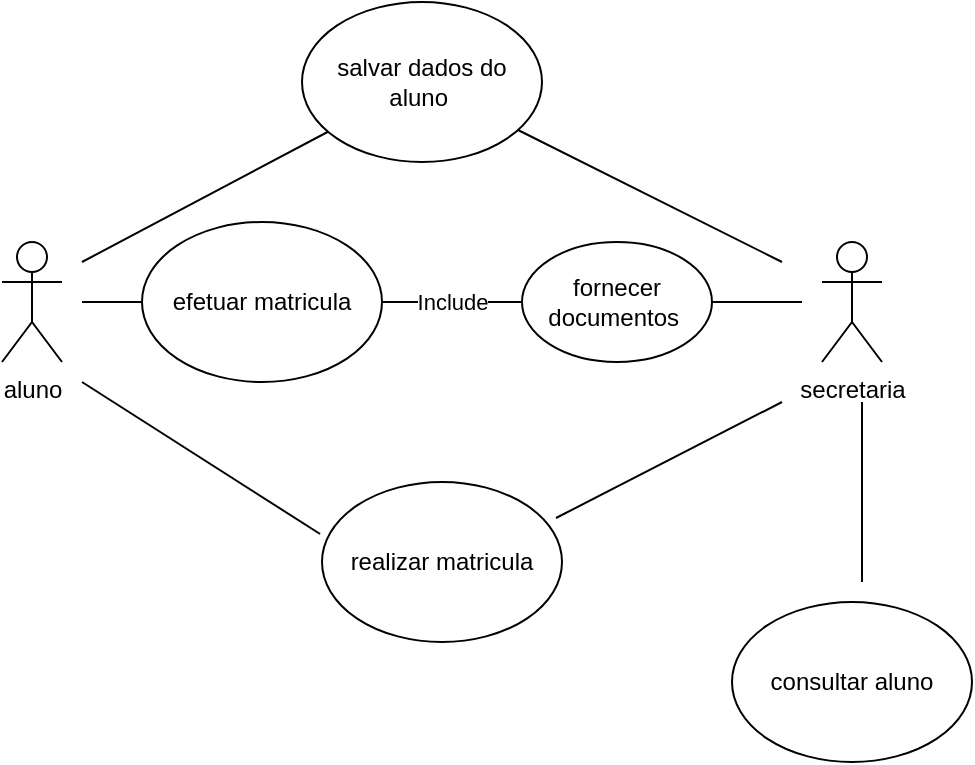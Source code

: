 <mxfile version="15.7.2" type="github">
  <diagram id="0i3gl-hGv4u1NlHZECW3" name="Page-1">
    <mxGraphModel dx="1102" dy="614" grid="1" gridSize="10" guides="1" tooltips="1" connect="1" arrows="1" fold="1" page="1" pageScale="1" pageWidth="827" pageHeight="1169" math="0" shadow="0">
      <root>
        <mxCell id="0" />
        <mxCell id="1" parent="0" />
        <mxCell id="GN7ECj78LRgfo14ssHlc-1" value="&lt;font style=&quot;vertical-align: inherit&quot;&gt;&lt;font style=&quot;vertical-align: inherit&quot;&gt;aluno&lt;/font&gt;&lt;/font&gt;" style="shape=umlActor;verticalLabelPosition=bottom;verticalAlign=top;html=1;outlineConnect=0;" vertex="1" parent="1">
          <mxGeometry x="80" y="170" width="30" height="60" as="geometry" />
        </mxCell>
        <mxCell id="GN7ECj78LRgfo14ssHlc-2" value="" style="endArrow=none;html=1;rounded=0;" edge="1" parent="1">
          <mxGeometry width="50" height="50" relative="1" as="geometry">
            <mxPoint x="120" y="200" as="sourcePoint" />
            <mxPoint x="270" y="200" as="targetPoint" />
          </mxGeometry>
        </mxCell>
        <mxCell id="GN7ECj78LRgfo14ssHlc-3" value="&lt;font style=&quot;vertical-align: inherit&quot;&gt;&lt;font style=&quot;vertical-align: inherit&quot;&gt;&lt;font style=&quot;vertical-align: inherit&quot;&gt;&lt;font style=&quot;vertical-align: inherit&quot;&gt;efetuar matricula&lt;/font&gt;&lt;/font&gt;&lt;/font&gt;&lt;/font&gt;" style="ellipse;whiteSpace=wrap;html=1;" vertex="1" parent="1">
          <mxGeometry x="150" y="160" width="120" height="80" as="geometry" />
        </mxCell>
        <mxCell id="GN7ECj78LRgfo14ssHlc-5" value="&lt;font style=&quot;vertical-align: inherit&quot;&gt;&lt;font style=&quot;vertical-align: inherit&quot;&gt;secretaria&lt;/font&gt;&lt;/font&gt;" style="shape=umlActor;verticalLabelPosition=bottom;verticalAlign=top;html=1;outlineConnect=0;" vertex="1" parent="1">
          <mxGeometry x="490" y="170" width="30" height="60" as="geometry" />
        </mxCell>
        <mxCell id="GN7ECj78LRgfo14ssHlc-6" value="&lt;font style=&quot;vertical-align: inherit&quot;&gt;&lt;font style=&quot;vertical-align: inherit&quot;&gt;consultar aluno&lt;/font&gt;&lt;/font&gt;" style="ellipse;whiteSpace=wrap;html=1;" vertex="1" parent="1">
          <mxGeometry x="445" y="350" width="120" height="80" as="geometry" />
        </mxCell>
        <mxCell id="GN7ECj78LRgfo14ssHlc-7" value="" style="endArrow=none;html=1;rounded=0;" edge="1" parent="1">
          <mxGeometry width="50" height="50" relative="1" as="geometry">
            <mxPoint x="510" y="340" as="sourcePoint" />
            <mxPoint x="510" y="250" as="targetPoint" />
          </mxGeometry>
        </mxCell>
        <mxCell id="GN7ECj78LRgfo14ssHlc-8" value="&lt;font style=&quot;vertical-align: inherit&quot;&gt;&lt;font style=&quot;vertical-align: inherit&quot;&gt;salvar dados do aluno&amp;nbsp;&lt;/font&gt;&lt;/font&gt;" style="ellipse;whiteSpace=wrap;html=1;" vertex="1" parent="1">
          <mxGeometry x="230" y="50" width="120" height="80" as="geometry" />
        </mxCell>
        <mxCell id="GN7ECj78LRgfo14ssHlc-9" value="" style="endArrow=none;html=1;rounded=0;" edge="1" parent="1" target="GN7ECj78LRgfo14ssHlc-8">
          <mxGeometry width="50" height="50" relative="1" as="geometry">
            <mxPoint x="120" y="180" as="sourcePoint" />
            <mxPoint x="170" y="130" as="targetPoint" />
          </mxGeometry>
        </mxCell>
        <mxCell id="GN7ECj78LRgfo14ssHlc-10" value="" style="endArrow=none;html=1;rounded=0;" edge="1" parent="1" target="GN7ECj78LRgfo14ssHlc-8">
          <mxGeometry width="50" height="50" relative="1" as="geometry">
            <mxPoint x="470" y="180" as="sourcePoint" />
            <mxPoint x="450" y="100" as="targetPoint" />
          </mxGeometry>
        </mxCell>
        <mxCell id="GN7ECj78LRgfo14ssHlc-12" value="" style="endArrow=none;html=1;rounded=0;entryX=-0.008;entryY=0.325;entryDx=0;entryDy=0;entryPerimeter=0;" edge="1" parent="1" target="GN7ECj78LRgfo14ssHlc-15">
          <mxGeometry width="50" height="50" relative="1" as="geometry">
            <mxPoint x="120" y="240" as="sourcePoint" />
            <mxPoint x="240" y="330" as="targetPoint" />
          </mxGeometry>
        </mxCell>
        <mxCell id="GN7ECj78LRgfo14ssHlc-13" value="" style="endArrow=none;html=1;rounded=0;exitX=0.975;exitY=0.225;exitDx=0;exitDy=0;exitPerimeter=0;" edge="1" parent="1" source="GN7ECj78LRgfo14ssHlc-15">
          <mxGeometry width="50" height="50" relative="1" as="geometry">
            <mxPoint x="348.96" y="320" as="sourcePoint" />
            <mxPoint x="470" y="250" as="targetPoint" />
          </mxGeometry>
        </mxCell>
        <mxCell id="GN7ECj78LRgfo14ssHlc-15" value="&lt;font style=&quot;vertical-align: inherit&quot;&gt;&lt;font style=&quot;vertical-align: inherit&quot;&gt;realizar matricula&lt;/font&gt;&lt;/font&gt;" style="ellipse;whiteSpace=wrap;html=1;" vertex="1" parent="1">
          <mxGeometry x="240" y="290" width="120" height="80" as="geometry" />
        </mxCell>
        <mxCell id="GN7ECj78LRgfo14ssHlc-19" value="&lt;font style=&quot;vertical-align: inherit&quot;&gt;&lt;font style=&quot;vertical-align: inherit&quot;&gt;fornecer documentos&amp;nbsp;&lt;/font&gt;&lt;/font&gt;" style="ellipse;whiteSpace=wrap;html=1;" vertex="1" parent="1">
          <mxGeometry x="340" y="170" width="95" height="60" as="geometry" />
        </mxCell>
        <mxCell id="GN7ECj78LRgfo14ssHlc-22" value="" style="endArrow=none;html=1;rounded=0;exitX=1;exitY=0.5;exitDx=0;exitDy=0;" edge="1" parent="1" source="GN7ECj78LRgfo14ssHlc-19">
          <mxGeometry width="50" height="50" relative="1" as="geometry">
            <mxPoint x="440" y="230" as="sourcePoint" />
            <mxPoint x="480" y="200" as="targetPoint" />
          </mxGeometry>
        </mxCell>
        <mxCell id="GN7ECj78LRgfo14ssHlc-23" value="&lt;font style=&quot;vertical-align: inherit&quot;&gt;&lt;font style=&quot;vertical-align: inherit&quot;&gt;Include&lt;/font&gt;&lt;/font&gt;" style="endArrow=none;html=1;rounded=0;entryX=0;entryY=0.5;entryDx=0;entryDy=0;exitX=1;exitY=0.5;exitDx=0;exitDy=0;" edge="1" parent="1" source="GN7ECj78LRgfo14ssHlc-3" target="GN7ECj78LRgfo14ssHlc-19">
          <mxGeometry width="50" height="50" relative="1" as="geometry">
            <mxPoint x="280" y="240" as="sourcePoint" />
            <mxPoint x="330" y="190" as="targetPoint" />
          </mxGeometry>
        </mxCell>
      </root>
    </mxGraphModel>
  </diagram>
</mxfile>
